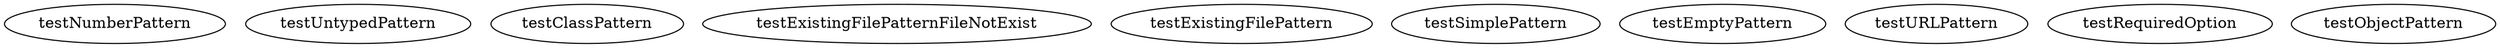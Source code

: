 digraph G {
testNumberPattern;
testUntypedPattern;
testClassPattern;
testExistingFilePatternFileNotExist;
testExistingFilePattern;
testSimplePattern;
testEmptyPattern;
testURLPattern;
testRequiredOption;
testObjectPattern;
}